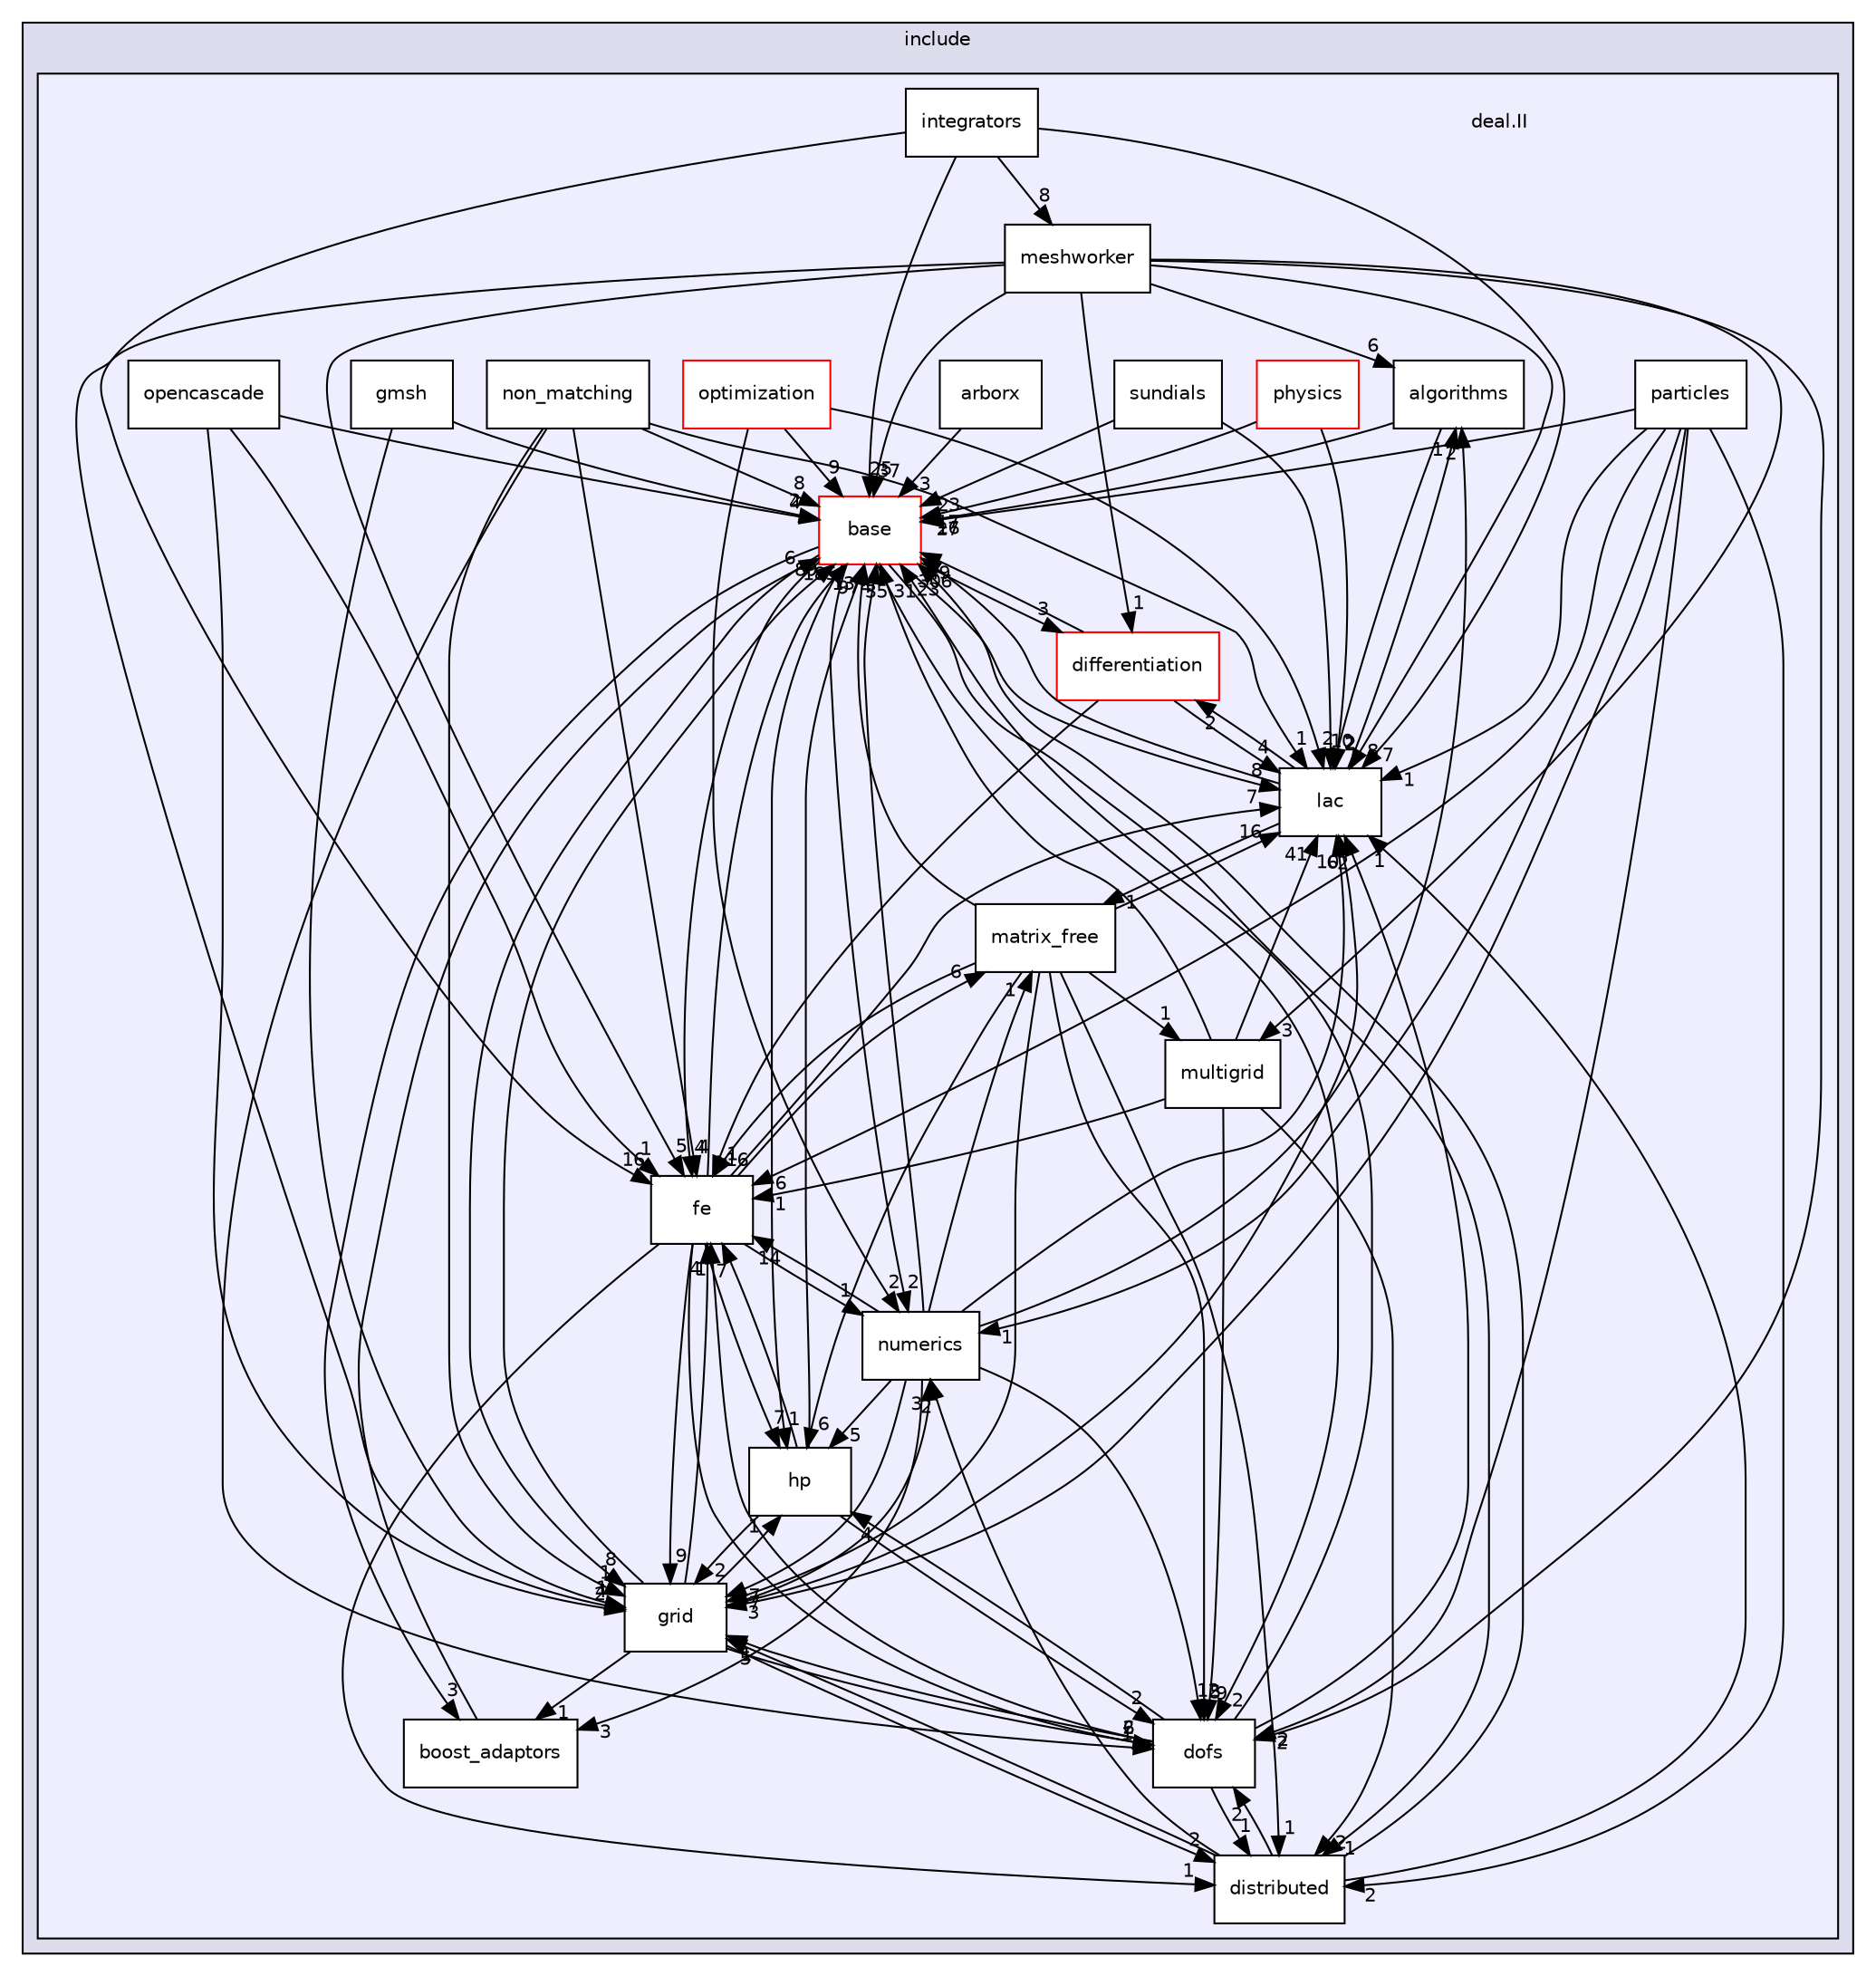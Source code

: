 digraph "include/deal.II" {
  compound=true
  node [ fontsize="10", fontname="Helvetica"];
  edge [ labelfontsize="10", labelfontname="Helvetica"];
  subgraph clusterdir_d44c64559bbebec7f509842c48db8b23 {
    graph [ bgcolor="#ddddee", pencolor="black", label="include" fontname="Helvetica", fontsize="10", URL="dir_d44c64559bbebec7f509842c48db8b23.html"]
  subgraph clusterdir_ee90d91a514b839c31faec7a1d916f67 {
    graph [ bgcolor="#eeeeff", pencolor="black", label="" URL="dir_ee90d91a514b839c31faec7a1d916f67.html"];
    dir_ee90d91a514b839c31faec7a1d916f67 [shape=plaintext label="deal.II"];
    dir_5c5dfa38b75b645221b847816813e149 [shape=box label="algorithms" color="black" fillcolor="white" style="filled" URL="dir_5c5dfa38b75b645221b847816813e149.html"];
    dir_1d67e712b6b990530091fef3a06fd2cd [shape=box label="arborx" color="black" fillcolor="white" style="filled" URL="dir_1d67e712b6b990530091fef3a06fd2cd.html"];
    dir_90a2ad6518b731f1dc196d14153b8b6b [shape=box label="base" color="red" fillcolor="white" style="filled" URL="dir_90a2ad6518b731f1dc196d14153b8b6b.html"];
    dir_e52416a0736076e78cf51ec6b663e78d [shape=box label="boost_adaptors" color="black" fillcolor="white" style="filled" URL="dir_e52416a0736076e78cf51ec6b663e78d.html"];
    dir_f3c5e5ce8027ac46c102eb7f94481274 [shape=box label="differentiation" color="red" fillcolor="white" style="filled" URL="dir_f3c5e5ce8027ac46c102eb7f94481274.html"];
    dir_273e60b3573ce9ad58a4d725e6a36523 [shape=box label="distributed" color="black" fillcolor="white" style="filled" URL="dir_273e60b3573ce9ad58a4d725e6a36523.html"];
    dir_1a6d8571b8eba91bded1d6534762df79 [shape=box label="dofs" color="black" fillcolor="white" style="filled" URL="dir_1a6d8571b8eba91bded1d6534762df79.html"];
    dir_9706acb4d69a98d7c15ebe226493116f [shape=box label="fe" color="black" fillcolor="white" style="filled" URL="dir_9706acb4d69a98d7c15ebe226493116f.html"];
    dir_9e864bf130e34543346145583bfcac26 [shape=box label="gmsh" color="black" fillcolor="white" style="filled" URL="dir_9e864bf130e34543346145583bfcac26.html"];
    dir_a933ab6cde53f9fa4d29dc295cb0ac5f [shape=box label="grid" color="black" fillcolor="white" style="filled" URL="dir_a933ab6cde53f9fa4d29dc295cb0ac5f.html"];
    dir_4022f63979af12af4c32ec9a4562b2df [shape=box label="hp" color="black" fillcolor="white" style="filled" URL="dir_4022f63979af12af4c32ec9a4562b2df.html"];
    dir_59948edc023d99ea6aa5f167e13e5943 [shape=box label="integrators" color="black" fillcolor="white" style="filled" URL="dir_59948edc023d99ea6aa5f167e13e5943.html"];
    dir_b2430326e20a3ae038db3bac19f0573b [shape=box label="lac" color="black" fillcolor="white" style="filled" URL="dir_b2430326e20a3ae038db3bac19f0573b.html"];
    dir_16ec7e00b3eaf1dbf09e67ec3cfcc7e2 [shape=box label="matrix_free" color="black" fillcolor="white" style="filled" URL="dir_16ec7e00b3eaf1dbf09e67ec3cfcc7e2.html"];
    dir_33a86324b0d1f765939ced0f5e9d1f5c [shape=box label="meshworker" color="black" fillcolor="white" style="filled" URL="dir_33a86324b0d1f765939ced0f5e9d1f5c.html"];
    dir_ada57aea8afb76a9bb917c427f1e04b0 [shape=box label="multigrid" color="black" fillcolor="white" style="filled" URL="dir_ada57aea8afb76a9bb917c427f1e04b0.html"];
    dir_1a13f2884faccc64ea82a419252cfc11 [shape=box label="non_matching" color="black" fillcolor="white" style="filled" URL="dir_1a13f2884faccc64ea82a419252cfc11.html"];
    dir_5c2eb6d9a7a6f1e9cd32e0e8abf42ca6 [shape=box label="numerics" color="black" fillcolor="white" style="filled" URL="dir_5c2eb6d9a7a6f1e9cd32e0e8abf42ca6.html"];
    dir_24019279a465e3a84b7b5851e180bdb5 [shape=box label="opencascade" color="black" fillcolor="white" style="filled" URL="dir_24019279a465e3a84b7b5851e180bdb5.html"];
    dir_007d705f3a94fda20fe145aff1772f9d [shape=box label="optimization" color="red" fillcolor="white" style="filled" URL="dir_007d705f3a94fda20fe145aff1772f9d.html"];
    dir_c137b9daa6c0557593465ecb9543c7ae [shape=box label="particles" color="black" fillcolor="white" style="filled" URL="dir_c137b9daa6c0557593465ecb9543c7ae.html"];
    dir_e38e4ce69cb2c59811012a5eb3791bbf [shape=box label="physics" color="red" fillcolor="white" style="filled" URL="dir_e38e4ce69cb2c59811012a5eb3791bbf.html"];
    dir_fed18fdcc70663ad6f1a8cd2f65fbb01 [shape=box label="sundials" color="black" fillcolor="white" style="filled" URL="dir_fed18fdcc70663ad6f1a8cd2f65fbb01.html"];
  }
  }
  dir_33a86324b0d1f765939ced0f5e9d1f5c->dir_5c5dfa38b75b645221b847816813e149 [headlabel="6", labeldistance=1.5 headhref="dir_000106_000064.html"];
  dir_33a86324b0d1f765939ced0f5e9d1f5c->dir_f3c5e5ce8027ac46c102eb7f94481274 [headlabel="1", labeldistance=1.5 headhref="dir_000106_000079.html"];
  dir_33a86324b0d1f765939ced0f5e9d1f5c->dir_b2430326e20a3ae038db3bac19f0573b [headlabel="8", labeldistance=1.5 headhref="dir_000106_000013.html"];
  dir_33a86324b0d1f765939ced0f5e9d1f5c->dir_a933ab6cde53f9fa4d29dc295cb0ac5f [headlabel="4", labeldistance=1.5 headhref="dir_000106_000019.html"];
  dir_33a86324b0d1f765939ced0f5e9d1f5c->dir_90a2ad6518b731f1dc196d14153b8b6b [headlabel="37", labeldistance=1.5 headhref="dir_000106_000010.html"];
  dir_33a86324b0d1f765939ced0f5e9d1f5c->dir_ada57aea8afb76a9bb917c427f1e04b0 [headlabel="3", labeldistance=1.5 headhref="dir_000106_000109.html"];
  dir_33a86324b0d1f765939ced0f5e9d1f5c->dir_1a6d8571b8eba91bded1d6534762df79 [headlabel="2", labeldistance=1.5 headhref="dir_000106_000094.html"];
  dir_33a86324b0d1f765939ced0f5e9d1f5c->dir_9706acb4d69a98d7c15ebe226493116f [headlabel="5", labeldistance=1.5 headhref="dir_000106_000016.html"];
  dir_59948edc023d99ea6aa5f167e13e5943->dir_33a86324b0d1f765939ced0f5e9d1f5c [headlabel="8", labeldistance=1.5 headhref="dir_000100_000106.html"];
  dir_59948edc023d99ea6aa5f167e13e5943->dir_b2430326e20a3ae038db3bac19f0573b [headlabel="7", labeldistance=1.5 headhref="dir_000100_000013.html"];
  dir_59948edc023d99ea6aa5f167e13e5943->dir_90a2ad6518b731f1dc196d14153b8b6b [headlabel="25", labeldistance=1.5 headhref="dir_000100_000010.html"];
  dir_59948edc023d99ea6aa5f167e13e5943->dir_9706acb4d69a98d7c15ebe226493116f [headlabel="16", labeldistance=1.5 headhref="dir_000100_000016.html"];
  dir_e52416a0736076e78cf51ec6b663e78d->dir_90a2ad6518b731f1dc196d14153b8b6b [headlabel="6", labeldistance=1.5 headhref="dir_000070_000010.html"];
  dir_273e60b3573ce9ad58a4d725e6a36523->dir_b2430326e20a3ae038db3bac19f0573b [headlabel="1", labeldistance=1.5 headhref="dir_000088_000013.html"];
  dir_273e60b3573ce9ad58a4d725e6a36523->dir_a933ab6cde53f9fa4d29dc295cb0ac5f [headlabel="5", labeldistance=1.5 headhref="dir_000088_000019.html"];
  dir_273e60b3573ce9ad58a4d725e6a36523->dir_90a2ad6518b731f1dc196d14153b8b6b [headlabel="23", labeldistance=1.5 headhref="dir_000088_000010.html"];
  dir_273e60b3573ce9ad58a4d725e6a36523->dir_1a6d8571b8eba91bded1d6534762df79 [headlabel="2", labeldistance=1.5 headhref="dir_000088_000094.html"];
  dir_273e60b3573ce9ad58a4d725e6a36523->dir_5c2eb6d9a7a6f1e9cd32e0e8abf42ca6 [headlabel="2", labeldistance=1.5 headhref="dir_000088_000089.html"];
  dir_1d67e712b6b990530091fef3a06fd2cd->dir_90a2ad6518b731f1dc196d14153b8b6b [headlabel="3", labeldistance=1.5 headhref="dir_000067_000010.html"];
  dir_5c5dfa38b75b645221b847816813e149->dir_b2430326e20a3ae038db3bac19f0573b [headlabel="2", labeldistance=1.5 headhref="dir_000064_000013.html"];
  dir_5c5dfa38b75b645221b847816813e149->dir_90a2ad6518b731f1dc196d14153b8b6b [headlabel="16", labeldistance=1.5 headhref="dir_000064_000010.html"];
  dir_f3c5e5ce8027ac46c102eb7f94481274->dir_b2430326e20a3ae038db3bac19f0573b [headlabel="4", labeldistance=1.5 headhref="dir_000079_000013.html"];
  dir_f3c5e5ce8027ac46c102eb7f94481274->dir_90a2ad6518b731f1dc196d14153b8b6b [headlabel="49", labeldistance=1.5 headhref="dir_000079_000010.html"];
  dir_f3c5e5ce8027ac46c102eb7f94481274->dir_9706acb4d69a98d7c15ebe226493116f [headlabel="1", labeldistance=1.5 headhref="dir_000079_000016.html"];
  dir_fed18fdcc70663ad6f1a8cd2f65fbb01->dir_b2430326e20a3ae038db3bac19f0573b [headlabel="10", labeldistance=1.5 headhref="dir_000127_000013.html"];
  dir_fed18fdcc70663ad6f1a8cd2f65fbb01->dir_90a2ad6518b731f1dc196d14153b8b6b [headlabel="23", labeldistance=1.5 headhref="dir_000127_000010.html"];
  dir_b2430326e20a3ae038db3bac19f0573b->dir_5c5dfa38b75b645221b847816813e149 [headlabel="1", labeldistance=1.5 headhref="dir_000013_000064.html"];
  dir_b2430326e20a3ae038db3bac19f0573b->dir_f3c5e5ce8027ac46c102eb7f94481274 [headlabel="2", labeldistance=1.5 headhref="dir_000013_000079.html"];
  dir_b2430326e20a3ae038db3bac19f0573b->dir_90a2ad6518b731f1dc196d14153b8b6b [headlabel="306", labeldistance=1.5 headhref="dir_000013_000010.html"];
  dir_b2430326e20a3ae038db3bac19f0573b->dir_16ec7e00b3eaf1dbf09e67ec3cfcc7e2 [headlabel="1", labeldistance=1.5 headhref="dir_000013_000103.html"];
  dir_4022f63979af12af4c32ec9a4562b2df->dir_a933ab6cde53f9fa4d29dc295cb0ac5f [headlabel="2", labeldistance=1.5 headhref="dir_000097_000019.html"];
  dir_4022f63979af12af4c32ec9a4562b2df->dir_90a2ad6518b731f1dc196d14153b8b6b [headlabel="13", labeldistance=1.5 headhref="dir_000097_000010.html"];
  dir_4022f63979af12af4c32ec9a4562b2df->dir_1a6d8571b8eba91bded1d6534762df79 [headlabel="2", labeldistance=1.5 headhref="dir_000097_000094.html"];
  dir_4022f63979af12af4c32ec9a4562b2df->dir_9706acb4d69a98d7c15ebe226493116f [headlabel="7", labeldistance=1.5 headhref="dir_000097_000016.html"];
  dir_a933ab6cde53f9fa4d29dc295cb0ac5f->dir_e52416a0736076e78cf51ec6b663e78d [headlabel="1", labeldistance=1.5 headhref="dir_000019_000070.html"];
  dir_a933ab6cde53f9fa4d29dc295cb0ac5f->dir_273e60b3573ce9ad58a4d725e6a36523 [headlabel="2", labeldistance=1.5 headhref="dir_000019_000088.html"];
  dir_a933ab6cde53f9fa4d29dc295cb0ac5f->dir_b2430326e20a3ae038db3bac19f0573b [headlabel="6", labeldistance=1.5 headhref="dir_000019_000013.html"];
  dir_a933ab6cde53f9fa4d29dc295cb0ac5f->dir_4022f63979af12af4c32ec9a4562b2df [headlabel="1", labeldistance=1.5 headhref="dir_000019_000097.html"];
  dir_a933ab6cde53f9fa4d29dc295cb0ac5f->dir_90a2ad6518b731f1dc196d14153b8b6b [headlabel="89", labeldistance=1.5 headhref="dir_000019_000010.html"];
  dir_a933ab6cde53f9fa4d29dc295cb0ac5f->dir_1a6d8571b8eba91bded1d6534762df79 [headlabel="2", labeldistance=1.5 headhref="dir_000019_000094.html"];
  dir_a933ab6cde53f9fa4d29dc295cb0ac5f->dir_5c2eb6d9a7a6f1e9cd32e0e8abf42ca6 [headlabel="3", labeldistance=1.5 headhref="dir_000019_000089.html"];
  dir_a933ab6cde53f9fa4d29dc295cb0ac5f->dir_9706acb4d69a98d7c15ebe226493116f [headlabel="4", labeldistance=1.5 headhref="dir_000019_000016.html"];
  dir_007d705f3a94fda20fe145aff1772f9d->dir_b2430326e20a3ae038db3bac19f0573b [headlabel="2", labeldistance=1.5 headhref="dir_000115_000013.html"];
  dir_007d705f3a94fda20fe145aff1772f9d->dir_90a2ad6518b731f1dc196d14153b8b6b [headlabel="9", labeldistance=1.5 headhref="dir_000115_000010.html"];
  dir_007d705f3a94fda20fe145aff1772f9d->dir_5c2eb6d9a7a6f1e9cd32e0e8abf42ca6 [headlabel="2", labeldistance=1.5 headhref="dir_000115_000089.html"];
  dir_1a13f2884faccc64ea82a419252cfc11->dir_b2430326e20a3ae038db3bac19f0573b [headlabel="1", labeldistance=1.5 headhref="dir_000112_000013.html"];
  dir_1a13f2884faccc64ea82a419252cfc11->dir_a933ab6cde53f9fa4d29dc295cb0ac5f [headlabel="1", labeldistance=1.5 headhref="dir_000112_000019.html"];
  dir_1a13f2884faccc64ea82a419252cfc11->dir_90a2ad6518b731f1dc196d14153b8b6b [headlabel="8", labeldistance=1.5 headhref="dir_000112_000010.html"];
  dir_1a13f2884faccc64ea82a419252cfc11->dir_1a6d8571b8eba91bded1d6534762df79 [headlabel="1", labeldistance=1.5 headhref="dir_000112_000094.html"];
  dir_1a13f2884faccc64ea82a419252cfc11->dir_9706acb4d69a98d7c15ebe226493116f [headlabel="4", labeldistance=1.5 headhref="dir_000112_000016.html"];
  dir_9e864bf130e34543346145583bfcac26->dir_a933ab6cde53f9fa4d29dc295cb0ac5f [headlabel="1", labeldistance=1.5 headhref="dir_000025_000019.html"];
  dir_9e864bf130e34543346145583bfcac26->dir_90a2ad6518b731f1dc196d14153b8b6b [headlabel="2", labeldistance=1.5 headhref="dir_000025_000010.html"];
  dir_90a2ad6518b731f1dc196d14153b8b6b->dir_e52416a0736076e78cf51ec6b663e78d [headlabel="3", labeldistance=1.5 headhref="dir_000010_000070.html"];
  dir_90a2ad6518b731f1dc196d14153b8b6b->dir_273e60b3573ce9ad58a4d725e6a36523 [headlabel="1", labeldistance=1.5 headhref="dir_000010_000088.html"];
  dir_90a2ad6518b731f1dc196d14153b8b6b->dir_f3c5e5ce8027ac46c102eb7f94481274 [headlabel="3", labeldistance=1.5 headhref="dir_000010_000079.html"];
  dir_90a2ad6518b731f1dc196d14153b8b6b->dir_b2430326e20a3ae038db3bac19f0573b [headlabel="8", labeldistance=1.5 headhref="dir_000010_000013.html"];
  dir_90a2ad6518b731f1dc196d14153b8b6b->dir_4022f63979af12af4c32ec9a4562b2df [headlabel="1", labeldistance=1.5 headhref="dir_000010_000097.html"];
  dir_90a2ad6518b731f1dc196d14153b8b6b->dir_a933ab6cde53f9fa4d29dc295cb0ac5f [headlabel="8", labeldistance=1.5 headhref="dir_000010_000019.html"];
  dir_90a2ad6518b731f1dc196d14153b8b6b->dir_1a6d8571b8eba91bded1d6534762df79 [headlabel="2", labeldistance=1.5 headhref="dir_000010_000094.html"];
  dir_90a2ad6518b731f1dc196d14153b8b6b->dir_5c2eb6d9a7a6f1e9cd32e0e8abf42ca6 [headlabel="2", labeldistance=1.5 headhref="dir_000010_000089.html"];
  dir_90a2ad6518b731f1dc196d14153b8b6b->dir_9706acb4d69a98d7c15ebe226493116f [headlabel="4", labeldistance=1.5 headhref="dir_000010_000016.html"];
  dir_24019279a465e3a84b7b5851e180bdb5->dir_a933ab6cde53f9fa4d29dc295cb0ac5f [headlabel="2", labeldistance=1.5 headhref="dir_000026_000019.html"];
  dir_24019279a465e3a84b7b5851e180bdb5->dir_90a2ad6518b731f1dc196d14153b8b6b [headlabel="4", labeldistance=1.5 headhref="dir_000026_000010.html"];
  dir_24019279a465e3a84b7b5851e180bdb5->dir_9706acb4d69a98d7c15ebe226493116f [headlabel="1", labeldistance=1.5 headhref="dir_000026_000016.html"];
  dir_ada57aea8afb76a9bb917c427f1e04b0->dir_273e60b3573ce9ad58a4d725e6a36523 [headlabel="2", labeldistance=1.5 headhref="dir_000109_000088.html"];
  dir_ada57aea8afb76a9bb917c427f1e04b0->dir_b2430326e20a3ae038db3bac19f0573b [headlabel="41", labeldistance=1.5 headhref="dir_000109_000013.html"];
  dir_ada57aea8afb76a9bb917c427f1e04b0->dir_90a2ad6518b731f1dc196d14153b8b6b [headlabel="35", labeldistance=1.5 headhref="dir_000109_000010.html"];
  dir_ada57aea8afb76a9bb917c427f1e04b0->dir_1a6d8571b8eba91bded1d6534762df79 [headlabel="9", labeldistance=1.5 headhref="dir_000109_000094.html"];
  dir_ada57aea8afb76a9bb917c427f1e04b0->dir_9706acb4d69a98d7c15ebe226493116f [headlabel="1", labeldistance=1.5 headhref="dir_000109_000016.html"];
  dir_e38e4ce69cb2c59811012a5eb3791bbf->dir_b2430326e20a3ae038db3bac19f0573b [headlabel="2", labeldistance=1.5 headhref="dir_000121_000013.html"];
  dir_e38e4ce69cb2c59811012a5eb3791bbf->dir_90a2ad6518b731f1dc196d14153b8b6b [headlabel="17", labeldistance=1.5 headhref="dir_000121_000010.html"];
  dir_1a6d8571b8eba91bded1d6534762df79->dir_273e60b3573ce9ad58a4d725e6a36523 [headlabel="1", labeldistance=1.5 headhref="dir_000094_000088.html"];
  dir_1a6d8571b8eba91bded1d6534762df79->dir_b2430326e20a3ae038db3bac19f0573b [headlabel="2", labeldistance=1.5 headhref="dir_000094_000013.html"];
  dir_1a6d8571b8eba91bded1d6534762df79->dir_4022f63979af12af4c32ec9a4562b2df [headlabel="4", labeldistance=1.5 headhref="dir_000094_000097.html"];
  dir_1a6d8571b8eba91bded1d6534762df79->dir_a933ab6cde53f9fa4d29dc295cb0ac5f [headlabel="1", labeldistance=1.5 headhref="dir_000094_000019.html"];
  dir_1a6d8571b8eba91bded1d6534762df79->dir_90a2ad6518b731f1dc196d14153b8b6b [headlabel="31", labeldistance=1.5 headhref="dir_000094_000010.html"];
  dir_1a6d8571b8eba91bded1d6534762df79->dir_9706acb4d69a98d7c15ebe226493116f [headlabel="1", labeldistance=1.5 headhref="dir_000094_000016.html"];
  dir_5c2eb6d9a7a6f1e9cd32e0e8abf42ca6->dir_e52416a0736076e78cf51ec6b663e78d [headlabel="3", labeldistance=1.5 headhref="dir_000089_000070.html"];
  dir_5c2eb6d9a7a6f1e9cd32e0e8abf42ca6->dir_5c5dfa38b75b645221b847816813e149 [headlabel="2", labeldistance=1.5 headhref="dir_000089_000064.html"];
  dir_5c2eb6d9a7a6f1e9cd32e0e8abf42ca6->dir_b2430326e20a3ae038db3bac19f0573b [headlabel="10", labeldistance=1.5 headhref="dir_000089_000013.html"];
  dir_5c2eb6d9a7a6f1e9cd32e0e8abf42ca6->dir_4022f63979af12af4c32ec9a4562b2df [headlabel="5", labeldistance=1.5 headhref="dir_000089_000097.html"];
  dir_5c2eb6d9a7a6f1e9cd32e0e8abf42ca6->dir_a933ab6cde53f9fa4d29dc295cb0ac5f [headlabel="7", labeldistance=1.5 headhref="dir_000089_000019.html"];
  dir_5c2eb6d9a7a6f1e9cd32e0e8abf42ca6->dir_90a2ad6518b731f1dc196d14153b8b6b [headlabel="74", labeldistance=1.5 headhref="dir_000089_000010.html"];
  dir_5c2eb6d9a7a6f1e9cd32e0e8abf42ca6->dir_1a6d8571b8eba91bded1d6534762df79 [headlabel="12", labeldistance=1.5 headhref="dir_000089_000094.html"];
  dir_5c2eb6d9a7a6f1e9cd32e0e8abf42ca6->dir_16ec7e00b3eaf1dbf09e67ec3cfcc7e2 [headlabel="1", labeldistance=1.5 headhref="dir_000089_000103.html"];
  dir_5c2eb6d9a7a6f1e9cd32e0e8abf42ca6->dir_9706acb4d69a98d7c15ebe226493116f [headlabel="14", labeldistance=1.5 headhref="dir_000089_000016.html"];
  dir_c137b9daa6c0557593465ecb9543c7ae->dir_273e60b3573ce9ad58a4d725e6a36523 [headlabel="2", labeldistance=1.5 headhref="dir_000027_000088.html"];
  dir_c137b9daa6c0557593465ecb9543c7ae->dir_b2430326e20a3ae038db3bac19f0573b [headlabel="1", labeldistance=1.5 headhref="dir_000027_000013.html"];
  dir_c137b9daa6c0557593465ecb9543c7ae->dir_a933ab6cde53f9fa4d29dc295cb0ac5f [headlabel="3", labeldistance=1.5 headhref="dir_000027_000019.html"];
  dir_c137b9daa6c0557593465ecb9543c7ae->dir_90a2ad6518b731f1dc196d14153b8b6b [headlabel="27", labeldistance=1.5 headhref="dir_000027_000010.html"];
  dir_c137b9daa6c0557593465ecb9543c7ae->dir_1a6d8571b8eba91bded1d6534762df79 [headlabel="2", labeldistance=1.5 headhref="dir_000027_000094.html"];
  dir_c137b9daa6c0557593465ecb9543c7ae->dir_5c2eb6d9a7a6f1e9cd32e0e8abf42ca6 [headlabel="1", labeldistance=1.5 headhref="dir_000027_000089.html"];
  dir_c137b9daa6c0557593465ecb9543c7ae->dir_9706acb4d69a98d7c15ebe226493116f [headlabel="6", labeldistance=1.5 headhref="dir_000027_000016.html"];
  dir_16ec7e00b3eaf1dbf09e67ec3cfcc7e2->dir_273e60b3573ce9ad58a4d725e6a36523 [headlabel="1", labeldistance=1.5 headhref="dir_000103_000088.html"];
  dir_16ec7e00b3eaf1dbf09e67ec3cfcc7e2->dir_b2430326e20a3ae038db3bac19f0573b [headlabel="16", labeldistance=1.5 headhref="dir_000103_000013.html"];
  dir_16ec7e00b3eaf1dbf09e67ec3cfcc7e2->dir_4022f63979af12af4c32ec9a4562b2df [headlabel="6", labeldistance=1.5 headhref="dir_000103_000097.html"];
  dir_16ec7e00b3eaf1dbf09e67ec3cfcc7e2->dir_a933ab6cde53f9fa4d29dc295cb0ac5f [headlabel="7", labeldistance=1.5 headhref="dir_000103_000019.html"];
  dir_16ec7e00b3eaf1dbf09e67ec3cfcc7e2->dir_90a2ad6518b731f1dc196d14153b8b6b [headlabel="97", labeldistance=1.5 headhref="dir_000103_000010.html"];
  dir_16ec7e00b3eaf1dbf09e67ec3cfcc7e2->dir_ada57aea8afb76a9bb917c427f1e04b0 [headlabel="1", labeldistance=1.5 headhref="dir_000103_000109.html"];
  dir_16ec7e00b3eaf1dbf09e67ec3cfcc7e2->dir_1a6d8571b8eba91bded1d6534762df79 [headlabel="5", labeldistance=1.5 headhref="dir_000103_000094.html"];
  dir_16ec7e00b3eaf1dbf09e67ec3cfcc7e2->dir_9706acb4d69a98d7c15ebe226493116f [headlabel="16", labeldistance=1.5 headhref="dir_000103_000016.html"];
  dir_9706acb4d69a98d7c15ebe226493116f->dir_273e60b3573ce9ad58a4d725e6a36523 [headlabel="1", labeldistance=1.5 headhref="dir_000016_000088.html"];
  dir_9706acb4d69a98d7c15ebe226493116f->dir_b2430326e20a3ae038db3bac19f0573b [headlabel="7", labeldistance=1.5 headhref="dir_000016_000013.html"];
  dir_9706acb4d69a98d7c15ebe226493116f->dir_4022f63979af12af4c32ec9a4562b2df [headlabel="7", labeldistance=1.5 headhref="dir_000016_000097.html"];
  dir_9706acb4d69a98d7c15ebe226493116f->dir_a933ab6cde53f9fa4d29dc295cb0ac5f [headlabel="9", labeldistance=1.5 headhref="dir_000016_000019.html"];
  dir_9706acb4d69a98d7c15ebe226493116f->dir_90a2ad6518b731f1dc196d14153b8b6b [headlabel="185", labeldistance=1.5 headhref="dir_000016_000010.html"];
  dir_9706acb4d69a98d7c15ebe226493116f->dir_1a6d8571b8eba91bded1d6534762df79 [headlabel="6", labeldistance=1.5 headhref="dir_000016_000094.html"];
  dir_9706acb4d69a98d7c15ebe226493116f->dir_5c2eb6d9a7a6f1e9cd32e0e8abf42ca6 [headlabel="1", labeldistance=1.5 headhref="dir_000016_000089.html"];
  dir_9706acb4d69a98d7c15ebe226493116f->dir_16ec7e00b3eaf1dbf09e67ec3cfcc7e2 [headlabel="6", labeldistance=1.5 headhref="dir_000016_000103.html"];
}

